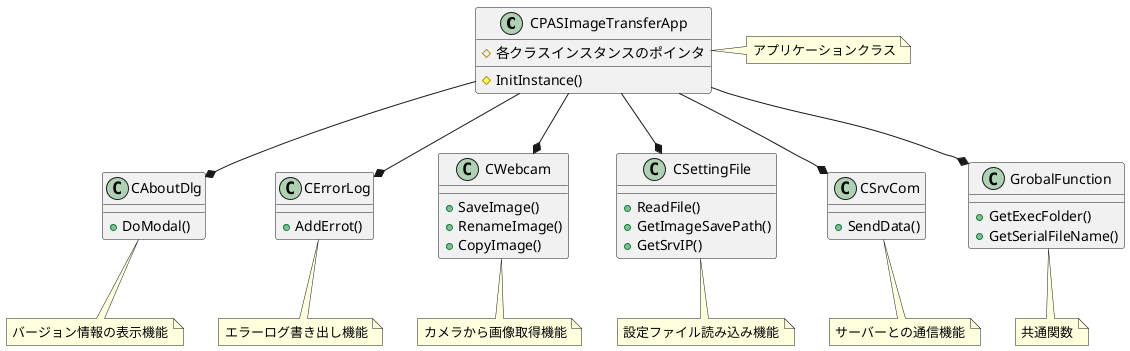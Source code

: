 @startuml PASImageTransferクラス図

class CPASImageTransferApp
{
    #各クラスインスタンスのポインタ
    #InitInstance()
}
note right of CPASImageTransferApp
アプリケーションクラス
end note

class CAboutDlg
{
    +DoModal()
}
note bottom of CAboutDlg
バージョン情報の表示機能
end note

class CErrorLog
{
    +AddErrot()
}
note bottom of CErrorLog
エラーログ書き出し機能
end note

class CWebcam
{
    +SaveImage()
    +RenameImage()
    +CopyImage()
}
note bottom of CWebcam
カメラから画像取得機能
end note

class CSettingFile
{
    +ReadFile()
    +GetImageSavePath()
    +GetSrvIP()
}
note bottom of CSettingFile
設定ファイル読み込み機能
end note

class CSrvCom
{
    +SendData()
}
note bottom of CSrvCom
サーバーとの通信機能
end note

class GrobalFunction
{
    +GetExecFolder()
    +GetSerialFileName()
}
note bottom of GrobalFunction
共通関数
end note

CPASImageTransferApp --* CWebcam
CPASImageTransferApp --* CSettingFile
CPASImageTransferApp --* CErrorLog
CPASImageTransferApp --* CAboutDlg
CPASImageTransferApp --* CSrvCom
CPASImageTransferApp --* GrobalFunction

@enduml